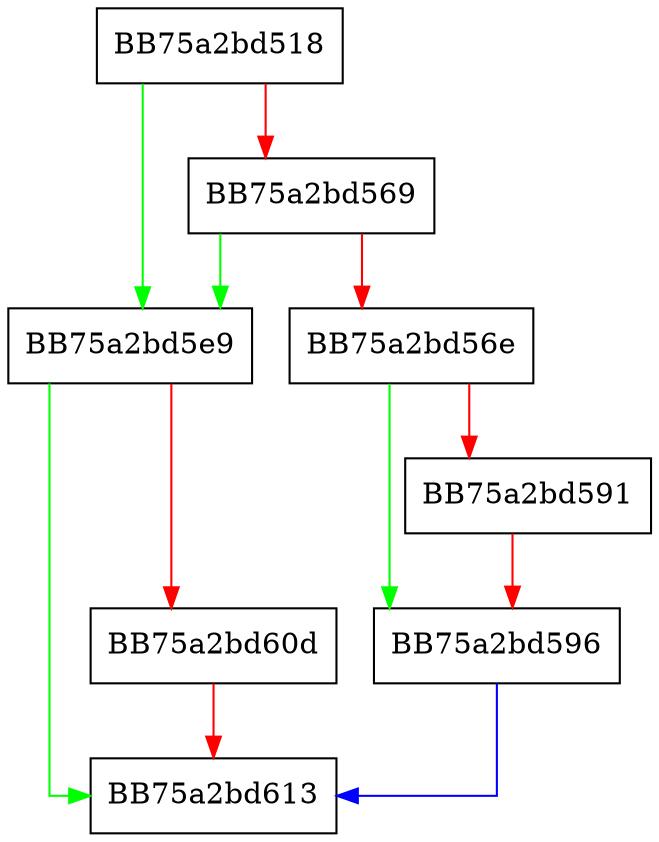 digraph set_logger {
  node [shape="box"];
  graph [splines=ortho];
  BB75a2bd518 -> BB75a2bd5e9 [color="green"];
  BB75a2bd518 -> BB75a2bd569 [color="red"];
  BB75a2bd569 -> BB75a2bd5e9 [color="green"];
  BB75a2bd569 -> BB75a2bd56e [color="red"];
  BB75a2bd56e -> BB75a2bd596 [color="green"];
  BB75a2bd56e -> BB75a2bd591 [color="red"];
  BB75a2bd591 -> BB75a2bd596 [color="red"];
  BB75a2bd596 -> BB75a2bd613 [color="blue"];
  BB75a2bd5e9 -> BB75a2bd613 [color="green"];
  BB75a2bd5e9 -> BB75a2bd60d [color="red"];
  BB75a2bd60d -> BB75a2bd613 [color="red"];
}